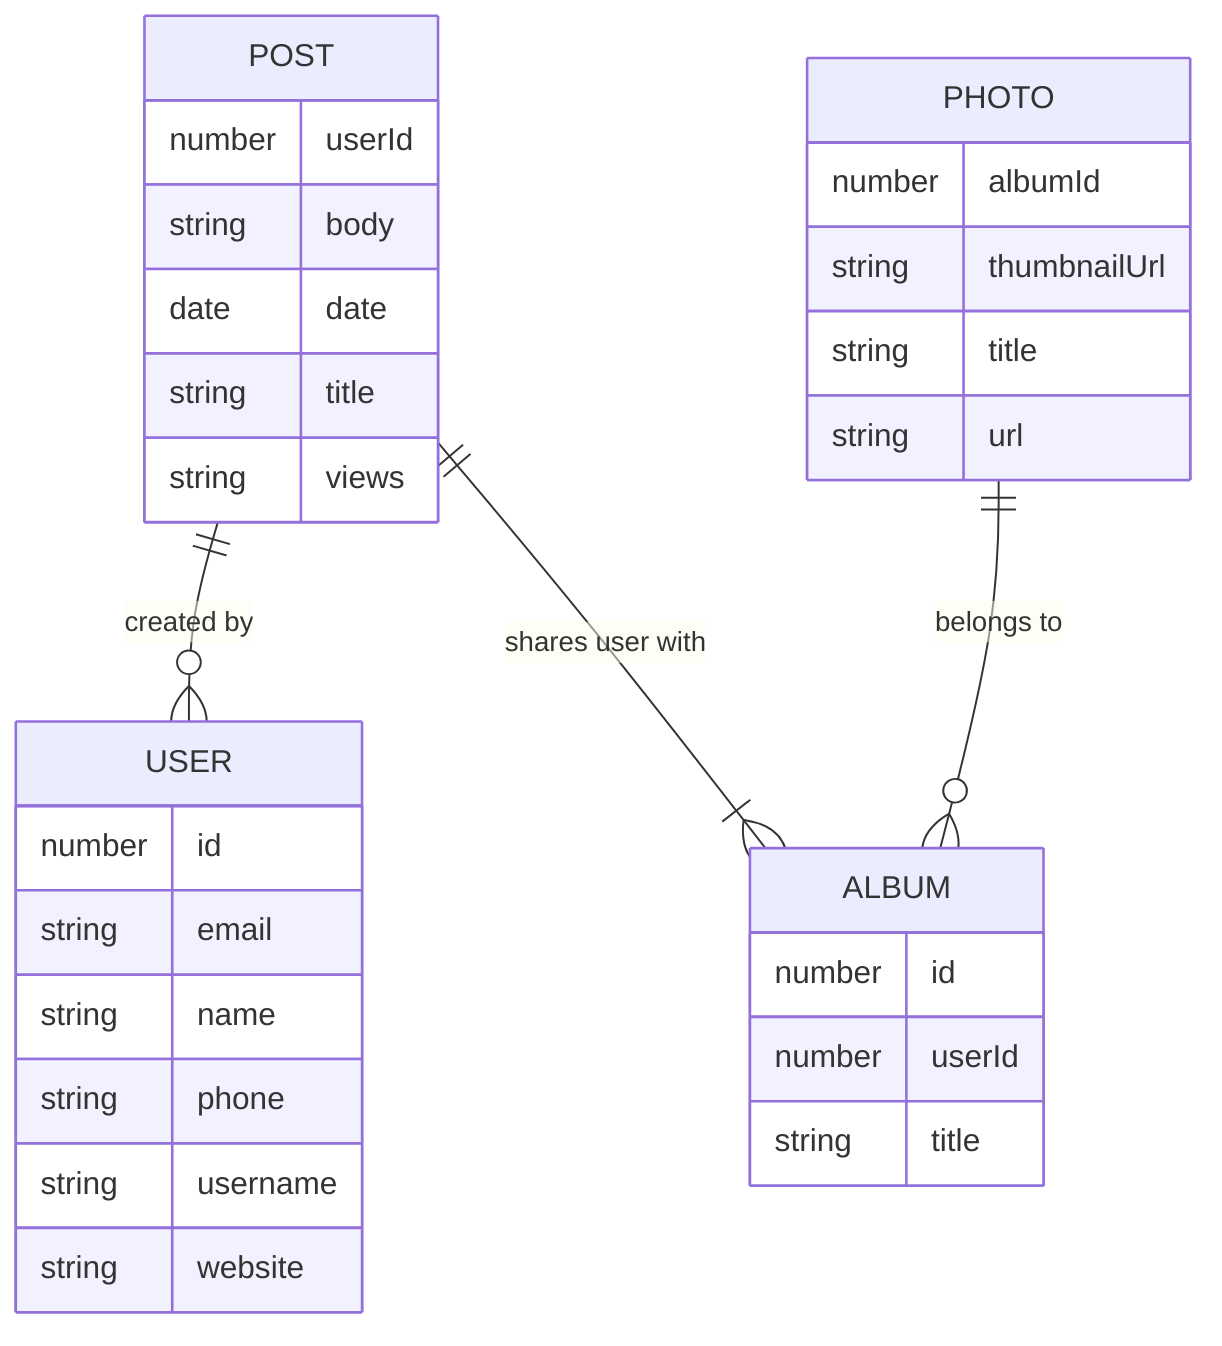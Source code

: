 erDiagram
    POST ||--o{ USER : "created by"
    POST ||--|{ ALBUM : "shares user with"
    PHOTO ||--o{ ALBUM : "belongs to"
    POST {
        number userId
        string body
        date date
        string title
        string views
    }
    USER {
        number id
        string email
        string name
        string phone
        string username
        string website
    }
    ALBUM {
        number id
        number userId
        string title
    }
    PHOTO {
        number albumId
        string thumbnailUrl
        string title
        string url
    }